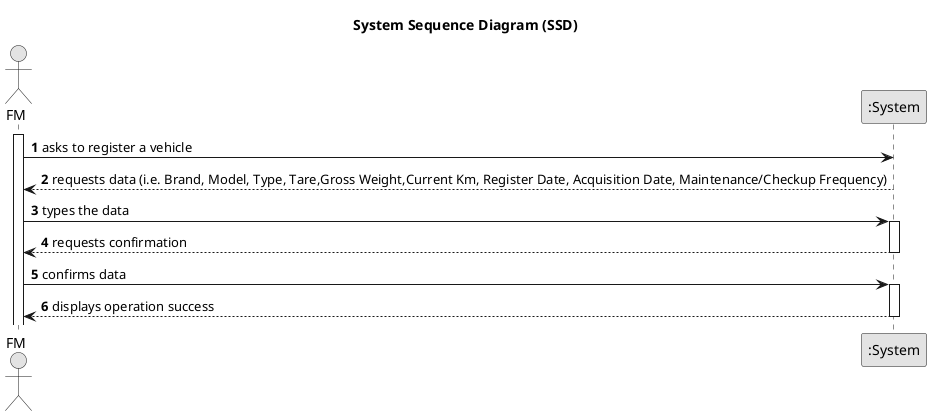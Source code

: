 @startuml
skinparam monochrome true
skinparam packageStyle rectangle
skinparam shadowing false

title System Sequence Diagram (SSD)

autonumber

actor "FM" as Employee
participant ":System" as System

activate Employee

    Employee -> System : asks to register a vehicle


        System --> Employee : requests data (i.e. Brand, Model, Type, Tare,Gross Weight,Current Km, Register Date, Acquisition Date, Maintenance/Checkup Frequency)
    deactivate System

    Employee -> System : types the data
    activate System

        System --> Employee : requests confirmation
    deactivate System

    Employee -> System : confirms data
    activate System

        System --> Employee : displays operation success
    deactivate System

@enduml